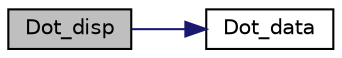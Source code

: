 digraph "Dot_disp"
{
  edge [fontname="Helvetica",fontsize="10",labelfontname="Helvetica",labelfontsize="10"];
  node [fontname="Helvetica",fontsize="10",shape=record];
  rankdir="LR";
  Node4 [label="Dot_disp",height=0.2,width=0.4,color="black", fillcolor="grey75", style="filled", fontcolor="black"];
  Node4 -> Node5 [color="midnightblue",fontsize="10",style="solid",fontname="Helvetica"];
  Node5 [label="Dot_data",height=0.2,width=0.4,color="black", fillcolor="white", style="filled",URL="$dot__matrix_8c.html#a118591df4cb944dd32f883710ac8a2c2"];
}
